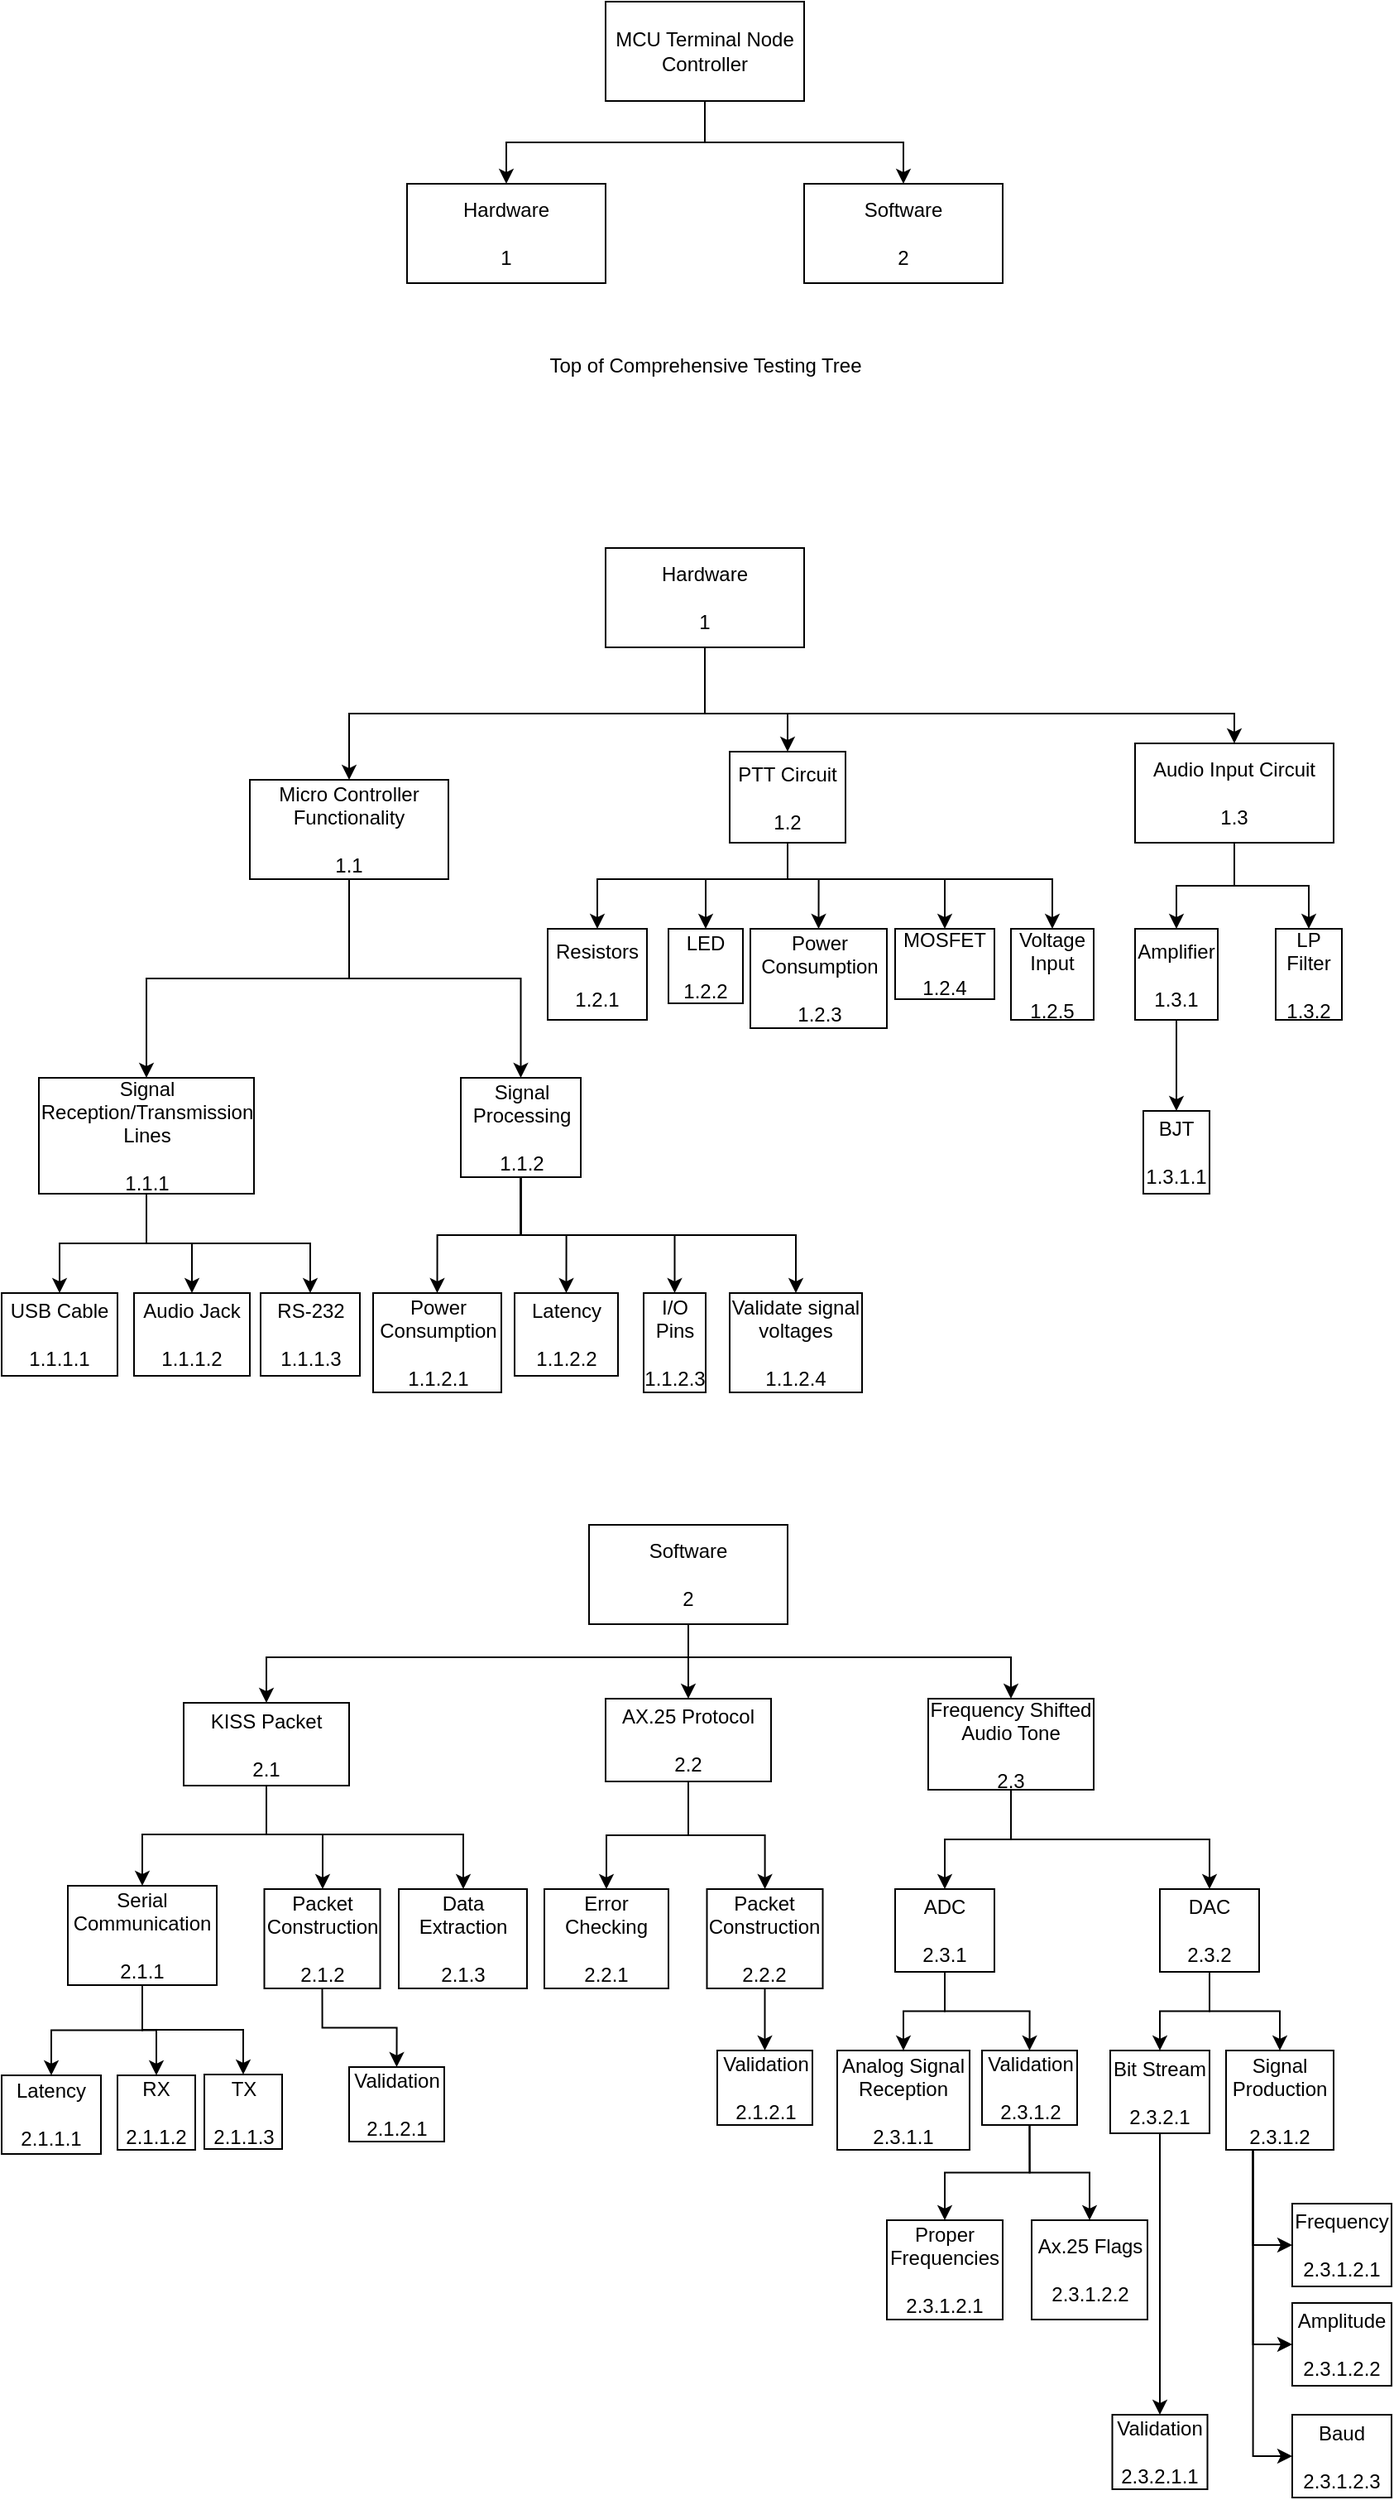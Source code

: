 <mxfile version="13.7.3" type="device"><diagram id="tB2WMKMm1iazqZthzw-D" name="Page-1"><mxGraphModel dx="1422" dy="800" grid="1" gridSize="10" guides="1" tooltips="1" connect="1" arrows="1" fold="1" page="1" pageScale="1" pageWidth="850" pageHeight="1100" math="0" shadow="0"><root><mxCell id="0"/><mxCell id="1" parent="0"/><mxCell id="bKJYhDwT2EsHhQlgkj9h-5" style="edgeStyle=orthogonalEdgeStyle;rounded=0;orthogonalLoop=1;jettySize=auto;html=1;exitX=0.5;exitY=1;exitDx=0;exitDy=0;entryX=0.5;entryY=0;entryDx=0;entryDy=0;" edge="1" parent="1" source="bKJYhDwT2EsHhQlgkj9h-1" target="bKJYhDwT2EsHhQlgkj9h-3"><mxGeometry relative="1" as="geometry"/></mxCell><mxCell id="bKJYhDwT2EsHhQlgkj9h-7" style="edgeStyle=orthogonalEdgeStyle;rounded=0;orthogonalLoop=1;jettySize=auto;html=1;exitX=0.5;exitY=1;exitDx=0;exitDy=0;entryX=0.5;entryY=0;entryDx=0;entryDy=0;" edge="1" parent="1" source="bKJYhDwT2EsHhQlgkj9h-1" target="bKJYhDwT2EsHhQlgkj9h-2"><mxGeometry relative="1" as="geometry"/></mxCell><mxCell id="bKJYhDwT2EsHhQlgkj9h-1" value="MCU Terminal Node Controller" style="rounded=0;whiteSpace=wrap;html=1;" vertex="1" parent="1"><mxGeometry x="365" y="70" width="120" height="60" as="geometry"/></mxCell><mxCell id="bKJYhDwT2EsHhQlgkj9h-2" value="Software&lt;br&gt;&lt;br&gt;2" style="rounded=0;whiteSpace=wrap;html=1;" vertex="1" parent="1"><mxGeometry x="485" y="180" width="120" height="60" as="geometry"/></mxCell><mxCell id="bKJYhDwT2EsHhQlgkj9h-3" value="Hardware&lt;br&gt;&lt;br&gt;1" style="rounded=0;whiteSpace=wrap;html=1;" vertex="1" parent="1"><mxGeometry x="245" y="180" width="120" height="60" as="geometry"/></mxCell><mxCell id="bKJYhDwT2EsHhQlgkj9h-8" value="Top of Comprehensive Testing Tree" style="text;html=1;strokeColor=none;fillColor=none;align=center;verticalAlign=middle;whiteSpace=wrap;rounded=0;" vertex="1" parent="1"><mxGeometry x="328" y="280" width="195" height="20" as="geometry"/></mxCell><mxCell id="bKJYhDwT2EsHhQlgkj9h-13" style="edgeStyle=orthogonalEdgeStyle;rounded=0;orthogonalLoop=1;jettySize=auto;html=1;exitX=0.5;exitY=1;exitDx=0;exitDy=0;entryX=0.5;entryY=0;entryDx=0;entryDy=0;" edge="1" parent="1" source="bKJYhDwT2EsHhQlgkj9h-9" target="bKJYhDwT2EsHhQlgkj9h-10"><mxGeometry relative="1" as="geometry"/></mxCell><mxCell id="bKJYhDwT2EsHhQlgkj9h-163" style="edgeStyle=orthogonalEdgeStyle;rounded=0;orthogonalLoop=1;jettySize=auto;html=1;exitX=0.5;exitY=1;exitDx=0;exitDy=0;entryX=0.5;entryY=0;entryDx=0;entryDy=0;" edge="1" parent="1" source="bKJYhDwT2EsHhQlgkj9h-9" target="bKJYhDwT2EsHhQlgkj9h-11"><mxGeometry relative="1" as="geometry"><Array as="points"><mxPoint x="425" y="500"/><mxPoint x="475" y="500"/></Array></mxGeometry></mxCell><mxCell id="bKJYhDwT2EsHhQlgkj9h-164" style="edgeStyle=orthogonalEdgeStyle;rounded=0;orthogonalLoop=1;jettySize=auto;html=1;exitX=0.5;exitY=1;exitDx=0;exitDy=0;entryX=0.5;entryY=0;entryDx=0;entryDy=0;" edge="1" parent="1" source="bKJYhDwT2EsHhQlgkj9h-9" target="bKJYhDwT2EsHhQlgkj9h-95"><mxGeometry relative="1" as="geometry"><Array as="points"><mxPoint x="425" y="500"/></Array></mxGeometry></mxCell><mxCell id="bKJYhDwT2EsHhQlgkj9h-9" value="Hardware&lt;br&gt;&lt;br&gt;1" style="rounded=0;whiteSpace=wrap;html=1;" vertex="1" parent="1"><mxGeometry x="365" y="400" width="120" height="60" as="geometry"/></mxCell><mxCell id="bKJYhDwT2EsHhQlgkj9h-18" style="edgeStyle=orthogonalEdgeStyle;rounded=0;orthogonalLoop=1;jettySize=auto;html=1;exitX=0.5;exitY=1;exitDx=0;exitDy=0;" edge="1" parent="1" source="bKJYhDwT2EsHhQlgkj9h-10" target="bKJYhDwT2EsHhQlgkj9h-15"><mxGeometry relative="1" as="geometry"/></mxCell><mxCell id="bKJYhDwT2EsHhQlgkj9h-20" style="edgeStyle=orthogonalEdgeStyle;rounded=0;orthogonalLoop=1;jettySize=auto;html=1;exitX=0.5;exitY=1;exitDx=0;exitDy=0;" edge="1" parent="1" source="bKJYhDwT2EsHhQlgkj9h-10" target="bKJYhDwT2EsHhQlgkj9h-17"><mxGeometry relative="1" as="geometry"/></mxCell><mxCell id="bKJYhDwT2EsHhQlgkj9h-10" value="Micro Controller Functionality&lt;br&gt;&lt;br&gt;1.1" style="rounded=0;whiteSpace=wrap;html=1;" vertex="1" parent="1"><mxGeometry x="150" y="540" width="120" height="60" as="geometry"/></mxCell><mxCell id="bKJYhDwT2EsHhQlgkj9h-167" style="edgeStyle=orthogonalEdgeStyle;rounded=0;orthogonalLoop=1;jettySize=auto;html=1;exitX=0.5;exitY=1;exitDx=0;exitDy=0;entryX=0.5;entryY=0;entryDx=0;entryDy=0;" edge="1" parent="1" source="bKJYhDwT2EsHhQlgkj9h-11" target="bKJYhDwT2EsHhQlgkj9h-41"><mxGeometry relative="1" as="geometry"><Array as="points"><mxPoint x="475" y="600"/><mxPoint x="360" y="600"/></Array></mxGeometry></mxCell><mxCell id="bKJYhDwT2EsHhQlgkj9h-169" style="edgeStyle=orthogonalEdgeStyle;rounded=0;orthogonalLoop=1;jettySize=auto;html=1;exitX=0.5;exitY=1;exitDx=0;exitDy=0;entryX=0.5;entryY=0;entryDx=0;entryDy=0;" edge="1" parent="1" source="bKJYhDwT2EsHhQlgkj9h-11" target="bKJYhDwT2EsHhQlgkj9h-42"><mxGeometry relative="1" as="geometry"><Array as="points"><mxPoint x="475" y="600"/><mxPoint x="426" y="600"/></Array></mxGeometry></mxCell><mxCell id="bKJYhDwT2EsHhQlgkj9h-171" style="edgeStyle=orthogonalEdgeStyle;rounded=0;orthogonalLoop=1;jettySize=auto;html=1;exitX=0.5;exitY=1;exitDx=0;exitDy=0;entryX=0.5;entryY=0;entryDx=0;entryDy=0;" edge="1" parent="1" source="bKJYhDwT2EsHhQlgkj9h-11" target="bKJYhDwT2EsHhQlgkj9h-44"><mxGeometry relative="1" as="geometry"><Array as="points"><mxPoint x="475" y="600"/><mxPoint x="570" y="600"/></Array></mxGeometry></mxCell><mxCell id="bKJYhDwT2EsHhQlgkj9h-172" style="edgeStyle=orthogonalEdgeStyle;rounded=0;orthogonalLoop=1;jettySize=auto;html=1;exitX=0.5;exitY=1;exitDx=0;exitDy=0;entryX=0.5;entryY=0;entryDx=0;entryDy=0;" edge="1" parent="1" source="bKJYhDwT2EsHhQlgkj9h-11" target="bKJYhDwT2EsHhQlgkj9h-45"><mxGeometry relative="1" as="geometry"><mxPoint x="610" y="620" as="targetPoint"/><Array as="points"><mxPoint x="475" y="600"/><mxPoint x="635" y="600"/></Array></mxGeometry></mxCell><mxCell id="bKJYhDwT2EsHhQlgkj9h-174" style="edgeStyle=orthogonalEdgeStyle;rounded=0;orthogonalLoop=1;jettySize=auto;html=1;exitX=0.5;exitY=1;exitDx=0;exitDy=0;entryX=0.5;entryY=0;entryDx=0;entryDy=0;" edge="1" parent="1" source="bKJYhDwT2EsHhQlgkj9h-11" target="bKJYhDwT2EsHhQlgkj9h-43"><mxGeometry relative="1" as="geometry"><Array as="points"><mxPoint x="475" y="600"/><mxPoint x="494" y="600"/></Array></mxGeometry></mxCell><mxCell id="bKJYhDwT2EsHhQlgkj9h-11" value="PTT Circuit&lt;br&gt;&lt;br&gt;1.2" style="rounded=0;whiteSpace=wrap;html=1;" vertex="1" parent="1"><mxGeometry x="440" y="523" width="70" height="55" as="geometry"/></mxCell><mxCell id="bKJYhDwT2EsHhQlgkj9h-24" style="edgeStyle=orthogonalEdgeStyle;rounded=0;orthogonalLoop=1;jettySize=auto;html=1;exitX=0.5;exitY=1;exitDx=0;exitDy=0;entryX=0.5;entryY=0;entryDx=0;entryDy=0;" edge="1" parent="1" source="bKJYhDwT2EsHhQlgkj9h-15" target="bKJYhDwT2EsHhQlgkj9h-23"><mxGeometry relative="1" as="geometry"/></mxCell><mxCell id="bKJYhDwT2EsHhQlgkj9h-51" style="edgeStyle=orthogonalEdgeStyle;rounded=0;orthogonalLoop=1;jettySize=auto;html=1;exitX=0.5;exitY=1;exitDx=0;exitDy=0;entryX=0.5;entryY=0;entryDx=0;entryDy=0;" edge="1" parent="1" source="bKJYhDwT2EsHhQlgkj9h-15" target="bKJYhDwT2EsHhQlgkj9h-21"><mxGeometry relative="1" as="geometry"/></mxCell><mxCell id="bKJYhDwT2EsHhQlgkj9h-176" style="edgeStyle=orthogonalEdgeStyle;rounded=0;orthogonalLoop=1;jettySize=auto;html=1;exitX=0.5;exitY=1;exitDx=0;exitDy=0;" edge="1" parent="1" source="bKJYhDwT2EsHhQlgkj9h-15" target="bKJYhDwT2EsHhQlgkj9h-175"><mxGeometry relative="1" as="geometry"/></mxCell><mxCell id="bKJYhDwT2EsHhQlgkj9h-15" value="Signal Reception/Transmission Lines&lt;br&gt;&lt;br&gt;1.1.1" style="rounded=0;whiteSpace=wrap;html=1;" vertex="1" parent="1"><mxGeometry x="22.5" y="720" width="130" height="70" as="geometry"/></mxCell><mxCell id="bKJYhDwT2EsHhQlgkj9h-30" style="edgeStyle=orthogonalEdgeStyle;rounded=0;orthogonalLoop=1;jettySize=auto;html=1;exitX=0.5;exitY=1;exitDx=0;exitDy=0;entryX=0.5;entryY=0;entryDx=0;entryDy=0;" edge="1" parent="1" source="bKJYhDwT2EsHhQlgkj9h-17" target="bKJYhDwT2EsHhQlgkj9h-25"><mxGeometry relative="1" as="geometry"/></mxCell><mxCell id="bKJYhDwT2EsHhQlgkj9h-31" style="edgeStyle=orthogonalEdgeStyle;rounded=0;orthogonalLoop=1;jettySize=auto;html=1;exitX=0.5;exitY=1;exitDx=0;exitDy=0;entryX=0.5;entryY=0;entryDx=0;entryDy=0;" edge="1" parent="1" source="bKJYhDwT2EsHhQlgkj9h-17" target="bKJYhDwT2EsHhQlgkj9h-26"><mxGeometry relative="1" as="geometry"/></mxCell><mxCell id="bKJYhDwT2EsHhQlgkj9h-32" style="edgeStyle=orthogonalEdgeStyle;rounded=0;orthogonalLoop=1;jettySize=auto;html=1;exitX=0.5;exitY=1;exitDx=0;exitDy=0;" edge="1" parent="1" source="bKJYhDwT2EsHhQlgkj9h-17" target="bKJYhDwT2EsHhQlgkj9h-28"><mxGeometry relative="1" as="geometry"/></mxCell><mxCell id="bKJYhDwT2EsHhQlgkj9h-33" style="edgeStyle=orthogonalEdgeStyle;rounded=0;orthogonalLoop=1;jettySize=auto;html=1;exitX=0.5;exitY=1;exitDx=0;exitDy=0;entryX=0.5;entryY=0;entryDx=0;entryDy=0;" edge="1" parent="1" source="bKJYhDwT2EsHhQlgkj9h-17" target="bKJYhDwT2EsHhQlgkj9h-29"><mxGeometry relative="1" as="geometry"/></mxCell><mxCell id="bKJYhDwT2EsHhQlgkj9h-17" value="Signal Processing&lt;br&gt;&lt;br&gt;1.1.2" style="rounded=0;whiteSpace=wrap;html=1;" vertex="1" parent="1"><mxGeometry x="277.5" y="720" width="72.5" height="60" as="geometry"/></mxCell><mxCell id="bKJYhDwT2EsHhQlgkj9h-21" value="USB Cable&lt;br&gt;&lt;br&gt;1.1.1.1" style="rounded=0;whiteSpace=wrap;html=1;" vertex="1" parent="1"><mxGeometry y="850" width="70" height="50" as="geometry"/></mxCell><mxCell id="bKJYhDwT2EsHhQlgkj9h-23" value="Audio Jack&lt;br&gt;&lt;br&gt;1.1.1.2" style="rounded=0;whiteSpace=wrap;html=1;" vertex="1" parent="1"><mxGeometry x="80" y="850" width="70" height="50" as="geometry"/></mxCell><mxCell id="bKJYhDwT2EsHhQlgkj9h-25" value="Power Consumption&lt;br&gt;&lt;br&gt;1.1.2.1" style="rounded=0;whiteSpace=wrap;html=1;" vertex="1" parent="1"><mxGeometry x="224.5" y="850" width="77.5" height="60" as="geometry"/></mxCell><mxCell id="bKJYhDwT2EsHhQlgkj9h-26" value="Latency&lt;br&gt;&lt;br&gt;1.1.2.2" style="rounded=0;whiteSpace=wrap;html=1;" vertex="1" parent="1"><mxGeometry x="310" y="850" width="62.5" height="50" as="geometry"/></mxCell><mxCell id="bKJYhDwT2EsHhQlgkj9h-28" value="I/O Pins&lt;br&gt;&lt;br&gt;1.1.2.3" style="rounded=0;whiteSpace=wrap;html=1;" vertex="1" parent="1"><mxGeometry x="388" y="850" width="37.5" height="60" as="geometry"/></mxCell><mxCell id="bKJYhDwT2EsHhQlgkj9h-29" value="Validate signal voltages&lt;br&gt;&lt;br&gt;1.1.2.4" style="rounded=0;whiteSpace=wrap;html=1;" vertex="1" parent="1"><mxGeometry x="440" y="850" width="80" height="60" as="geometry"/></mxCell><mxCell id="bKJYhDwT2EsHhQlgkj9h-41" value="Resistors&lt;br&gt;&lt;br&gt;1.2.1" style="rounded=0;whiteSpace=wrap;html=1;" vertex="1" parent="1"><mxGeometry x="330" y="630" width="60" height="55" as="geometry"/></mxCell><mxCell id="bKJYhDwT2EsHhQlgkj9h-42" value="LED&lt;br&gt;&lt;br&gt;1.2.2" style="rounded=0;whiteSpace=wrap;html=1;" vertex="1" parent="1"><mxGeometry x="403" y="630" width="45" height="45" as="geometry"/></mxCell><mxCell id="bKJYhDwT2EsHhQlgkj9h-43" value="Power Consumption&lt;br&gt;&lt;br&gt;1.2.3" style="rounded=0;whiteSpace=wrap;html=1;" vertex="1" parent="1"><mxGeometry x="452.5" y="630" width="82.5" height="60" as="geometry"/></mxCell><mxCell id="bKJYhDwT2EsHhQlgkj9h-44" value="MOSFET&lt;br&gt;&lt;br&gt;1.2.4" style="rounded=0;whiteSpace=wrap;html=1;" vertex="1" parent="1"><mxGeometry x="540" y="630" width="60" height="42.5" as="geometry"/></mxCell><mxCell id="bKJYhDwT2EsHhQlgkj9h-45" value="Voltage Input&lt;br&gt;&lt;br&gt;1.2.5" style="rounded=0;whiteSpace=wrap;html=1;" vertex="1" parent="1"><mxGeometry x="610" y="630" width="50" height="55" as="geometry"/></mxCell><mxCell id="bKJYhDwT2EsHhQlgkj9h-57" style="edgeStyle=orthogonalEdgeStyle;rounded=0;orthogonalLoop=1;jettySize=auto;html=1;exitX=0.5;exitY=1;exitDx=0;exitDy=0;entryX=0.5;entryY=0;entryDx=0;entryDy=0;" edge="1" parent="1" source="bKJYhDwT2EsHhQlgkj9h-52" target="bKJYhDwT2EsHhQlgkj9h-55"><mxGeometry relative="1" as="geometry"><Array as="points"><mxPoint x="415" y="1070"/><mxPoint x="160" y="1070"/></Array></mxGeometry></mxCell><mxCell id="bKJYhDwT2EsHhQlgkj9h-58" style="edgeStyle=orthogonalEdgeStyle;rounded=0;orthogonalLoop=1;jettySize=auto;html=1;exitX=0.5;exitY=1;exitDx=0;exitDy=0;entryX=0.5;entryY=0;entryDx=0;entryDy=0;" edge="1" parent="1" source="bKJYhDwT2EsHhQlgkj9h-52" target="bKJYhDwT2EsHhQlgkj9h-54"><mxGeometry relative="1" as="geometry"><Array as="points"><mxPoint x="415" y="1070"/><mxPoint x="610" y="1070"/></Array></mxGeometry></mxCell><mxCell id="bKJYhDwT2EsHhQlgkj9h-130" style="edgeStyle=orthogonalEdgeStyle;rounded=0;orthogonalLoop=1;jettySize=auto;html=1;exitX=0.5;exitY=1;exitDx=0;exitDy=0;" edge="1" parent="1" source="bKJYhDwT2EsHhQlgkj9h-52" target="bKJYhDwT2EsHhQlgkj9h-53"><mxGeometry relative="1" as="geometry"/></mxCell><mxCell id="bKJYhDwT2EsHhQlgkj9h-52" value="Software&lt;br&gt;&lt;br&gt;2" style="rounded=0;whiteSpace=wrap;html=1;" vertex="1" parent="1"><mxGeometry x="355" y="990" width="120" height="60" as="geometry"/></mxCell><mxCell id="bKJYhDwT2EsHhQlgkj9h-89" style="edgeStyle=orthogonalEdgeStyle;rounded=0;orthogonalLoop=1;jettySize=auto;html=1;exitX=0.5;exitY=1;exitDx=0;exitDy=0;entryX=0.5;entryY=0;entryDx=0;entryDy=0;" edge="1" parent="1" source="bKJYhDwT2EsHhQlgkj9h-53" target="bKJYhDwT2EsHhQlgkj9h-87"><mxGeometry relative="1" as="geometry"/></mxCell><mxCell id="bKJYhDwT2EsHhQlgkj9h-128" style="edgeStyle=orthogonalEdgeStyle;rounded=0;orthogonalLoop=1;jettySize=auto;html=1;exitX=0.5;exitY=1;exitDx=0;exitDy=0;" edge="1" parent="1" source="bKJYhDwT2EsHhQlgkj9h-53" target="bKJYhDwT2EsHhQlgkj9h-88"><mxGeometry relative="1" as="geometry"/></mxCell><mxCell id="bKJYhDwT2EsHhQlgkj9h-53" value="AX.25 Protocol&lt;br&gt;&lt;br&gt;2.2" style="rounded=0;whiteSpace=wrap;html=1;" vertex="1" parent="1"><mxGeometry x="365" y="1095" width="100" height="50" as="geometry"/></mxCell><mxCell id="bKJYhDwT2EsHhQlgkj9h-97" style="edgeStyle=orthogonalEdgeStyle;rounded=0;orthogonalLoop=1;jettySize=auto;html=1;exitX=0.5;exitY=1;exitDx=0;exitDy=0;entryX=0.5;entryY=0;entryDx=0;entryDy=0;" edge="1" parent="1" source="bKJYhDwT2EsHhQlgkj9h-54" target="bKJYhDwT2EsHhQlgkj9h-93"><mxGeometry relative="1" as="geometry"/></mxCell><mxCell id="bKJYhDwT2EsHhQlgkj9h-98" style="edgeStyle=orthogonalEdgeStyle;rounded=0;orthogonalLoop=1;jettySize=auto;html=1;exitX=0.5;exitY=1;exitDx=0;exitDy=0;entryX=0.5;entryY=0;entryDx=0;entryDy=0;" edge="1" parent="1" source="bKJYhDwT2EsHhQlgkj9h-54" target="bKJYhDwT2EsHhQlgkj9h-94"><mxGeometry relative="1" as="geometry"/></mxCell><mxCell id="bKJYhDwT2EsHhQlgkj9h-54" value="Frequency Shifted Audio Tone&lt;br&gt;&lt;br&gt;2.3" style="rounded=0;whiteSpace=wrap;html=1;" vertex="1" parent="1"><mxGeometry x="560" y="1095" width="100" height="55" as="geometry"/></mxCell><mxCell id="bKJYhDwT2EsHhQlgkj9h-74" style="edgeStyle=orthogonalEdgeStyle;rounded=0;orthogonalLoop=1;jettySize=auto;html=1;exitX=0.5;exitY=1;exitDx=0;exitDy=0;entryX=0.5;entryY=0;entryDx=0;entryDy=0;" edge="1" parent="1" source="bKJYhDwT2EsHhQlgkj9h-55" target="bKJYhDwT2EsHhQlgkj9h-61"><mxGeometry relative="1" as="geometry"><Array as="points"><mxPoint x="160" y="1177"/><mxPoint x="85" y="1177"/></Array></mxGeometry></mxCell><mxCell id="bKJYhDwT2EsHhQlgkj9h-75" style="edgeStyle=orthogonalEdgeStyle;rounded=0;orthogonalLoop=1;jettySize=auto;html=1;exitX=0.5;exitY=1;exitDx=0;exitDy=0;" edge="1" parent="1" source="bKJYhDwT2EsHhQlgkj9h-55" target="bKJYhDwT2EsHhQlgkj9h-71"><mxGeometry relative="1" as="geometry"><Array as="points"><mxPoint x="160" y="1177"/><mxPoint x="194" y="1177"/></Array></mxGeometry></mxCell><mxCell id="bKJYhDwT2EsHhQlgkj9h-81" style="edgeStyle=orthogonalEdgeStyle;rounded=0;orthogonalLoop=1;jettySize=auto;html=1;exitX=0.5;exitY=1;exitDx=0;exitDy=0;" edge="1" parent="1" source="bKJYhDwT2EsHhQlgkj9h-55" target="bKJYhDwT2EsHhQlgkj9h-80"><mxGeometry relative="1" as="geometry"><Array as="points"><mxPoint x="160" y="1177"/><mxPoint x="279" y="1177"/></Array></mxGeometry></mxCell><mxCell id="bKJYhDwT2EsHhQlgkj9h-55" value="KISS Packet&lt;br&gt;&lt;br&gt;2.1" style="rounded=0;whiteSpace=wrap;html=1;" vertex="1" parent="1"><mxGeometry x="110" y="1097.5" width="100" height="50" as="geometry"/></mxCell><mxCell id="bKJYhDwT2EsHhQlgkj9h-73" style="edgeStyle=orthogonalEdgeStyle;rounded=0;orthogonalLoop=1;jettySize=auto;html=1;exitX=0.5;exitY=1;exitDx=0;exitDy=0;entryX=0.5;entryY=0;entryDx=0;entryDy=0;" edge="1" parent="1" source="bKJYhDwT2EsHhQlgkj9h-61" target="bKJYhDwT2EsHhQlgkj9h-72"><mxGeometry relative="1" as="geometry"/></mxCell><mxCell id="bKJYhDwT2EsHhQlgkj9h-78" style="edgeStyle=orthogonalEdgeStyle;rounded=0;orthogonalLoop=1;jettySize=auto;html=1;exitX=0.5;exitY=1;exitDx=0;exitDy=0;entryX=0.5;entryY=0;entryDx=0;entryDy=0;" edge="1" parent="1" source="bKJYhDwT2EsHhQlgkj9h-61" target="bKJYhDwT2EsHhQlgkj9h-76"><mxGeometry relative="1" as="geometry"/></mxCell><mxCell id="bKJYhDwT2EsHhQlgkj9h-79" style="edgeStyle=orthogonalEdgeStyle;rounded=0;orthogonalLoop=1;jettySize=auto;html=1;exitX=0.5;exitY=1;exitDx=0;exitDy=0;entryX=0.5;entryY=0;entryDx=0;entryDy=0;" edge="1" parent="1" source="bKJYhDwT2EsHhQlgkj9h-61" target="bKJYhDwT2EsHhQlgkj9h-77"><mxGeometry relative="1" as="geometry"/></mxCell><mxCell id="bKJYhDwT2EsHhQlgkj9h-61" value="Serial Communication&lt;br&gt;&lt;br&gt;2.1.1" style="rounded=0;whiteSpace=wrap;html=1;" vertex="1" parent="1"><mxGeometry x="40" y="1208" width="90" height="60" as="geometry"/></mxCell><mxCell id="bKJYhDwT2EsHhQlgkj9h-84" style="edgeStyle=orthogonalEdgeStyle;rounded=0;orthogonalLoop=1;jettySize=auto;html=1;exitX=0.5;exitY=1;exitDx=0;exitDy=0;entryX=0.5;entryY=0;entryDx=0;entryDy=0;" edge="1" parent="1" source="bKJYhDwT2EsHhQlgkj9h-71" target="bKJYhDwT2EsHhQlgkj9h-82"><mxGeometry relative="1" as="geometry"/></mxCell><mxCell id="bKJYhDwT2EsHhQlgkj9h-71" value="Packet Construction&lt;br&gt;&lt;br&gt;2.1.2" style="rounded=0;whiteSpace=wrap;html=1;" vertex="1" parent="1"><mxGeometry x="158.75" y="1210" width="70" height="60" as="geometry"/></mxCell><mxCell id="bKJYhDwT2EsHhQlgkj9h-72" value="Latency&lt;br&gt;&lt;br&gt;2.1.1.1" style="rounded=0;whiteSpace=wrap;html=1;" vertex="1" parent="1"><mxGeometry y="1322.5" width="60" height="47.5" as="geometry"/></mxCell><mxCell id="bKJYhDwT2EsHhQlgkj9h-76" value="RX&lt;br&gt;&lt;br&gt;2.1.1.2" style="rounded=0;whiteSpace=wrap;html=1;" vertex="1" parent="1"><mxGeometry x="70" y="1322.5" width="47" height="45" as="geometry"/></mxCell><mxCell id="bKJYhDwT2EsHhQlgkj9h-77" value="TX&lt;br&gt;&lt;br&gt;2.1.1.3" style="rounded=0;whiteSpace=wrap;html=1;" vertex="1" parent="1"><mxGeometry x="122.5" y="1322" width="47" height="45" as="geometry"/></mxCell><mxCell id="bKJYhDwT2EsHhQlgkj9h-80" value="Data Extraction&lt;br&gt;&lt;br&gt;2.1.3&lt;br&gt;" style="rounded=0;whiteSpace=wrap;html=1;" vertex="1" parent="1"><mxGeometry x="240" y="1210" width="77.5" height="60" as="geometry"/></mxCell><mxCell id="bKJYhDwT2EsHhQlgkj9h-82" value="Validation&lt;br&gt;&lt;br&gt;2.1.2.1" style="rounded=0;whiteSpace=wrap;html=1;" vertex="1" parent="1"><mxGeometry x="210" y="1317.5" width="57.5" height="45" as="geometry"/></mxCell><mxCell id="bKJYhDwT2EsHhQlgkj9h-87" value="Error Checking&lt;br&gt;&lt;br&gt;2.2.1" style="rounded=0;whiteSpace=wrap;html=1;" vertex="1" parent="1"><mxGeometry x="328" y="1210" width="75" height="60" as="geometry"/></mxCell><mxCell id="bKJYhDwT2EsHhQlgkj9h-129" style="edgeStyle=orthogonalEdgeStyle;rounded=0;orthogonalLoop=1;jettySize=auto;html=1;exitX=0.5;exitY=1;exitDx=0;exitDy=0;entryX=0.5;entryY=0;entryDx=0;entryDy=0;" edge="1" parent="1" source="bKJYhDwT2EsHhQlgkj9h-88" target="bKJYhDwT2EsHhQlgkj9h-91"><mxGeometry relative="1" as="geometry"/></mxCell><mxCell id="bKJYhDwT2EsHhQlgkj9h-88" value="Packet Construction&lt;br&gt;&lt;br&gt;2.2.2" style="rounded=0;whiteSpace=wrap;html=1;" vertex="1" parent="1"><mxGeometry x="426.25" y="1210" width="70" height="60" as="geometry"/></mxCell><mxCell id="bKJYhDwT2EsHhQlgkj9h-91" value="Validation&lt;br&gt;&lt;br&gt;2.1.2.1" style="rounded=0;whiteSpace=wrap;html=1;" vertex="1" parent="1"><mxGeometry x="432.5" y="1307.5" width="57.5" height="45" as="geometry"/></mxCell><mxCell id="bKJYhDwT2EsHhQlgkj9h-111" style="edgeStyle=orthogonalEdgeStyle;rounded=0;orthogonalLoop=1;jettySize=auto;html=1;exitX=0.5;exitY=1;exitDx=0;exitDy=0;entryX=0.5;entryY=0;entryDx=0;entryDy=0;" edge="1" parent="1" source="bKJYhDwT2EsHhQlgkj9h-93" target="bKJYhDwT2EsHhQlgkj9h-105"><mxGeometry relative="1" as="geometry"/></mxCell><mxCell id="bKJYhDwT2EsHhQlgkj9h-112" style="edgeStyle=orthogonalEdgeStyle;rounded=0;orthogonalLoop=1;jettySize=auto;html=1;exitX=0.5;exitY=1;exitDx=0;exitDy=0;entryX=0.5;entryY=0;entryDx=0;entryDy=0;" edge="1" parent="1" source="bKJYhDwT2EsHhQlgkj9h-93" target="bKJYhDwT2EsHhQlgkj9h-106"><mxGeometry relative="1" as="geometry"/></mxCell><mxCell id="bKJYhDwT2EsHhQlgkj9h-93" value="ADC&lt;br&gt;&lt;br&gt;2.3.1" style="rounded=0;whiteSpace=wrap;html=1;" vertex="1" parent="1"><mxGeometry x="540" y="1210" width="60" height="50" as="geometry"/></mxCell><mxCell id="bKJYhDwT2EsHhQlgkj9h-117" style="edgeStyle=orthogonalEdgeStyle;rounded=0;orthogonalLoop=1;jettySize=auto;html=1;exitX=0.5;exitY=1;exitDx=0;exitDy=0;" edge="1" parent="1" source="bKJYhDwT2EsHhQlgkj9h-94" target="bKJYhDwT2EsHhQlgkj9h-113"><mxGeometry relative="1" as="geometry"/></mxCell><mxCell id="bKJYhDwT2EsHhQlgkj9h-118" style="edgeStyle=orthogonalEdgeStyle;rounded=0;orthogonalLoop=1;jettySize=auto;html=1;exitX=0.5;exitY=1;exitDx=0;exitDy=0;" edge="1" parent="1" source="bKJYhDwT2EsHhQlgkj9h-94" target="bKJYhDwT2EsHhQlgkj9h-114"><mxGeometry relative="1" as="geometry"/></mxCell><mxCell id="bKJYhDwT2EsHhQlgkj9h-94" value="DAC&lt;br&gt;&lt;br&gt;2.3.2" style="rounded=0;whiteSpace=wrap;html=1;" vertex="1" parent="1"><mxGeometry x="700" y="1210" width="60" height="50" as="geometry"/></mxCell><mxCell id="bKJYhDwT2EsHhQlgkj9h-165" style="edgeStyle=orthogonalEdgeStyle;rounded=0;orthogonalLoop=1;jettySize=auto;html=1;exitX=0.5;exitY=1;exitDx=0;exitDy=0;entryX=0.5;entryY=0;entryDx=0;entryDy=0;" edge="1" parent="1" source="bKJYhDwT2EsHhQlgkj9h-95" target="bKJYhDwT2EsHhQlgkj9h-99"><mxGeometry relative="1" as="geometry"/></mxCell><mxCell id="bKJYhDwT2EsHhQlgkj9h-166" style="edgeStyle=orthogonalEdgeStyle;rounded=0;orthogonalLoop=1;jettySize=auto;html=1;exitX=0.5;exitY=1;exitDx=0;exitDy=0;entryX=0.5;entryY=0;entryDx=0;entryDy=0;" edge="1" parent="1" source="bKJYhDwT2EsHhQlgkj9h-95" target="bKJYhDwT2EsHhQlgkj9h-100"><mxGeometry relative="1" as="geometry"/></mxCell><mxCell id="bKJYhDwT2EsHhQlgkj9h-95" value="Audio Input Circuit&lt;br&gt;&lt;br&gt;1.3" style="rounded=0;whiteSpace=wrap;html=1;" vertex="1" parent="1"><mxGeometry x="685" y="518" width="120" height="60" as="geometry"/></mxCell><mxCell id="bKJYhDwT2EsHhQlgkj9h-104" style="edgeStyle=orthogonalEdgeStyle;rounded=0;orthogonalLoop=1;jettySize=auto;html=1;exitX=0.5;exitY=1;exitDx=0;exitDy=0;entryX=0.5;entryY=0;entryDx=0;entryDy=0;" edge="1" parent="1" source="bKJYhDwT2EsHhQlgkj9h-99" target="bKJYhDwT2EsHhQlgkj9h-103"><mxGeometry relative="1" as="geometry"/></mxCell><mxCell id="bKJYhDwT2EsHhQlgkj9h-99" value="Amplifier&lt;br&gt;&lt;br&gt;1.3.1" style="rounded=0;whiteSpace=wrap;html=1;" vertex="1" parent="1"><mxGeometry x="685" y="630" width="50" height="55" as="geometry"/></mxCell><mxCell id="bKJYhDwT2EsHhQlgkj9h-100" value="LP Filter&lt;br&gt;&lt;br&gt;1.3.2" style="rounded=0;whiteSpace=wrap;html=1;" vertex="1" parent="1"><mxGeometry x="770" y="630" width="40" height="55" as="geometry"/></mxCell><mxCell id="bKJYhDwT2EsHhQlgkj9h-103" value="BJT&lt;br&gt;&lt;br&gt;1.3.1.1" style="rounded=0;whiteSpace=wrap;html=1;" vertex="1" parent="1"><mxGeometry x="690" y="740" width="40" height="50" as="geometry"/></mxCell><mxCell id="bKJYhDwT2EsHhQlgkj9h-105" value="Analog Signal Reception&lt;br&gt;&lt;br&gt;2.3.1.1" style="rounded=0;whiteSpace=wrap;html=1;" vertex="1" parent="1"><mxGeometry x="505" y="1307.5" width="80" height="60" as="geometry"/></mxCell><mxCell id="bKJYhDwT2EsHhQlgkj9h-109" style="edgeStyle=orthogonalEdgeStyle;rounded=0;orthogonalLoop=1;jettySize=auto;html=1;exitX=0.5;exitY=1;exitDx=0;exitDy=0;entryX=0.5;entryY=0;entryDx=0;entryDy=0;" edge="1" parent="1" source="bKJYhDwT2EsHhQlgkj9h-106" target="bKJYhDwT2EsHhQlgkj9h-107"><mxGeometry relative="1" as="geometry"/></mxCell><mxCell id="bKJYhDwT2EsHhQlgkj9h-110" style="edgeStyle=orthogonalEdgeStyle;rounded=0;orthogonalLoop=1;jettySize=auto;html=1;exitX=0.5;exitY=1;exitDx=0;exitDy=0;entryX=0.5;entryY=0;entryDx=0;entryDy=0;" edge="1" parent="1" source="bKJYhDwT2EsHhQlgkj9h-106" target="bKJYhDwT2EsHhQlgkj9h-108"><mxGeometry relative="1" as="geometry"/></mxCell><mxCell id="bKJYhDwT2EsHhQlgkj9h-106" value="Validation&lt;br&gt;&lt;br&gt;2.3.1.2" style="rounded=0;whiteSpace=wrap;html=1;" vertex="1" parent="1"><mxGeometry x="592.5" y="1307.5" width="57.5" height="45" as="geometry"/></mxCell><mxCell id="bKJYhDwT2EsHhQlgkj9h-107" value="Proper Frequencies&lt;br&gt;&lt;br&gt;2.3.1.2.1" style="rounded=0;whiteSpace=wrap;html=1;" vertex="1" parent="1"><mxGeometry x="535" y="1410" width="70" height="60" as="geometry"/></mxCell><mxCell id="bKJYhDwT2EsHhQlgkj9h-108" value="Ax.25 Flags&lt;br&gt;&lt;br&gt;2.3.1.2.2" style="rounded=0;whiteSpace=wrap;html=1;" vertex="1" parent="1"><mxGeometry x="622.5" y="1410" width="70" height="60" as="geometry"/></mxCell><mxCell id="bKJYhDwT2EsHhQlgkj9h-116" style="edgeStyle=orthogonalEdgeStyle;rounded=0;orthogonalLoop=1;jettySize=auto;html=1;exitX=0.5;exitY=1;exitDx=0;exitDy=0;entryX=0.5;entryY=0;entryDx=0;entryDy=0;" edge="1" parent="1" source="bKJYhDwT2EsHhQlgkj9h-113" target="bKJYhDwT2EsHhQlgkj9h-115"><mxGeometry relative="1" as="geometry"/></mxCell><mxCell id="bKJYhDwT2EsHhQlgkj9h-113" value="Bit Stream&lt;br&gt;&lt;br&gt;2.3.2.1" style="rounded=0;whiteSpace=wrap;html=1;" vertex="1" parent="1"><mxGeometry x="670" y="1307.5" width="60" height="50" as="geometry"/></mxCell><mxCell id="bKJYhDwT2EsHhQlgkj9h-135" style="edgeStyle=orthogonalEdgeStyle;rounded=0;orthogonalLoop=1;jettySize=auto;html=1;exitX=0.25;exitY=1;exitDx=0;exitDy=0;entryX=0;entryY=0.5;entryDx=0;entryDy=0;" edge="1" parent="1" source="bKJYhDwT2EsHhQlgkj9h-114" target="bKJYhDwT2EsHhQlgkj9h-119"><mxGeometry relative="1" as="geometry"/></mxCell><mxCell id="bKJYhDwT2EsHhQlgkj9h-136" style="edgeStyle=orthogonalEdgeStyle;rounded=0;orthogonalLoop=1;jettySize=auto;html=1;exitX=0.25;exitY=1;exitDx=0;exitDy=0;entryX=0;entryY=0.5;entryDx=0;entryDy=0;" edge="1" parent="1" source="bKJYhDwT2EsHhQlgkj9h-114" target="bKJYhDwT2EsHhQlgkj9h-120"><mxGeometry relative="1" as="geometry"/></mxCell><mxCell id="bKJYhDwT2EsHhQlgkj9h-137" style="edgeStyle=orthogonalEdgeStyle;rounded=0;orthogonalLoop=1;jettySize=auto;html=1;exitX=0.25;exitY=1;exitDx=0;exitDy=0;entryX=0;entryY=0.5;entryDx=0;entryDy=0;" edge="1" parent="1" source="bKJYhDwT2EsHhQlgkj9h-114" target="bKJYhDwT2EsHhQlgkj9h-121"><mxGeometry relative="1" as="geometry"/></mxCell><mxCell id="bKJYhDwT2EsHhQlgkj9h-114" value="Signal Production&lt;br&gt;&lt;br&gt;2.3.1.2" style="rounded=0;whiteSpace=wrap;html=1;" vertex="1" parent="1"><mxGeometry x="740" y="1307.5" width="65" height="60" as="geometry"/></mxCell><mxCell id="bKJYhDwT2EsHhQlgkj9h-115" value="Validation&lt;br&gt;&lt;br&gt;2.3.2.1.1" style="rounded=0;whiteSpace=wrap;html=1;" vertex="1" parent="1"><mxGeometry x="671.25" y="1527.5" width="57.5" height="45" as="geometry"/></mxCell><mxCell id="bKJYhDwT2EsHhQlgkj9h-119" value="Frequency&lt;br&gt;&lt;br&gt;2.3.1.2.1" style="rounded=0;whiteSpace=wrap;html=1;" vertex="1" parent="1"><mxGeometry x="780" y="1400" width="60" height="50" as="geometry"/></mxCell><mxCell id="bKJYhDwT2EsHhQlgkj9h-120" value="Amplitude&lt;br&gt;&lt;br&gt;2.3.1.2.2" style="rounded=0;whiteSpace=wrap;html=1;" vertex="1" parent="1"><mxGeometry x="780" y="1460" width="60" height="50" as="geometry"/></mxCell><mxCell id="bKJYhDwT2EsHhQlgkj9h-121" value="Baud&lt;br&gt;&lt;br&gt;2.3.1.2.3" style="rounded=0;whiteSpace=wrap;html=1;" vertex="1" parent="1"><mxGeometry x="780" y="1527.5" width="60" height="50" as="geometry"/></mxCell><mxCell id="bKJYhDwT2EsHhQlgkj9h-175" value="RS-232&lt;br&gt;&lt;br&gt;1.1.1.3" style="rounded=0;whiteSpace=wrap;html=1;" vertex="1" parent="1"><mxGeometry x="156.5" y="850" width="60" height="50" as="geometry"/></mxCell></root></mxGraphModel></diagram></mxfile>